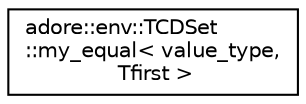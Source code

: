 digraph "Graphical Class Hierarchy"
{
 // LATEX_PDF_SIZE
  edge [fontname="Helvetica",fontsize="10",labelfontname="Helvetica",labelfontsize="10"];
  node [fontname="Helvetica",fontsize="10",shape=record];
  rankdir="LR";
  Node0 [label="adore::env::TCDSet\l::my_equal\< value_type,\l Tfirst \>",height=0.2,width=0.4,color="black", fillcolor="white", style="filled",URL="$structadore_1_1env_1_1TCDSet_1_1my__equal.html",tooltip=" "];
}
